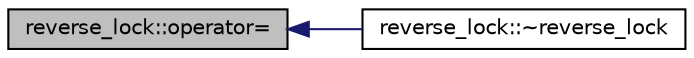 digraph "reverse_lock::operator="
{
  edge [fontname="Helvetica",fontsize="10",labelfontname="Helvetica",labelfontsize="10"];
  node [fontname="Helvetica",fontsize="10",shape=record];
  rankdir="LR";
  Node10 [label="reverse_lock::operator=",height=0.2,width=0.4,color="black", fillcolor="grey75", style="filled", fontcolor="black"];
  Node10 -> Node11 [dir="back",color="midnightblue",fontsize="10",style="solid",fontname="Helvetica"];
  Node11 [label="reverse_lock::~reverse_lock",height=0.2,width=0.4,color="black", fillcolor="white", style="filled",URL="$d8/d7f/classreverse__lock.html#aa11b159a552d1240be8f448946c7ad01"];
}
